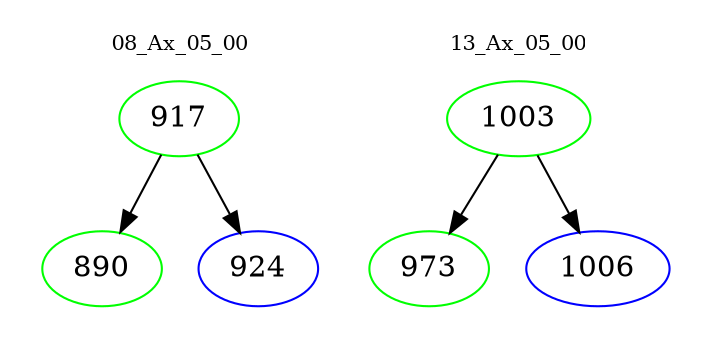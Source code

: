 digraph{
subgraph cluster_0 {
color = white
label = "08_Ax_05_00";
fontsize=10;
T0_917 [label="917", color="green"]
T0_917 -> T0_890 [color="black"]
T0_890 [label="890", color="green"]
T0_917 -> T0_924 [color="black"]
T0_924 [label="924", color="blue"]
}
subgraph cluster_1 {
color = white
label = "13_Ax_05_00";
fontsize=10;
T1_1003 [label="1003", color="green"]
T1_1003 -> T1_973 [color="black"]
T1_973 [label="973", color="green"]
T1_1003 -> T1_1006 [color="black"]
T1_1006 [label="1006", color="blue"]
}
}
